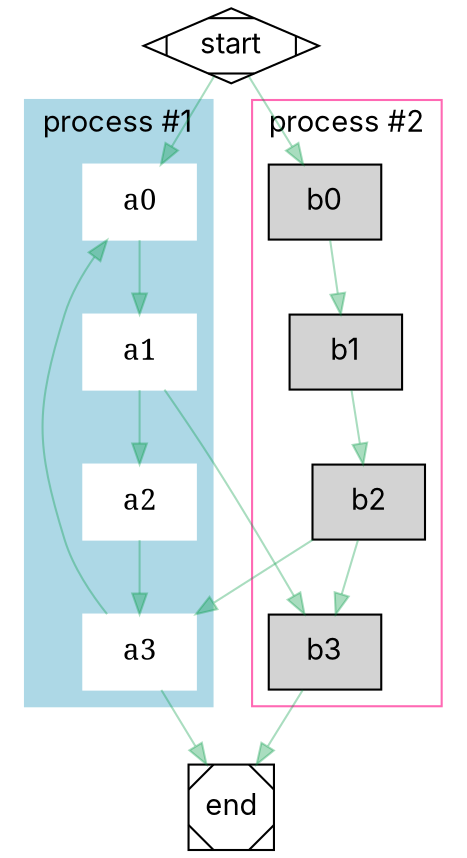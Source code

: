 digraph clusters {
  fontname="Inter"
  bgcolor=transparent
  node [shape=rect, fontname="Inter"]
  edge [color="#00994455"]

  subgraph cluster_0 {
    style = filled;
    color = lightblue;
    node [style=filled,color=white,fontname=Georgia];
    a0 -> a1 -> a2 -> a3;
    label = "process #1";
  }

  subgraph cluster_1 {
    node [style=filled];
    b0 -> b1 -> b2 -> b3;
    label = "process #2";
    color = hotpink
  }

  start -> a0;
  start -> b0;
  a1 -> b3;
  b2 -> a3;
  a3 -> a0;
  a3 -> end;
  b3 -> end;

  start [shape=Mdiamond];
  end [shape=Msquare];
}

